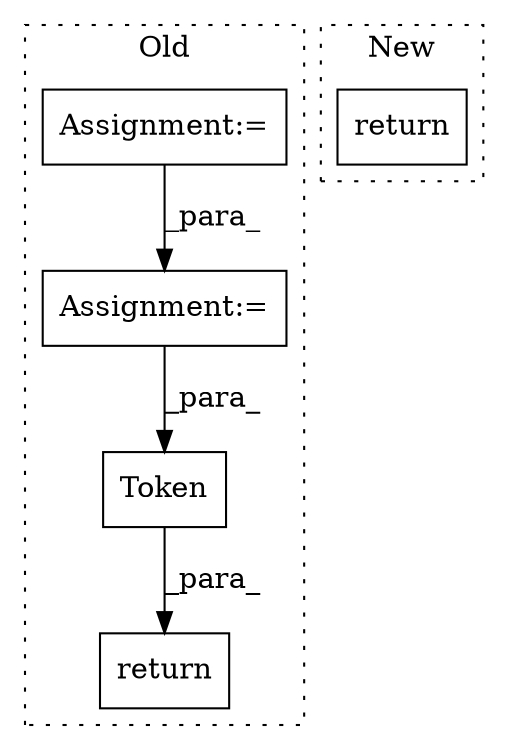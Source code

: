 digraph G {
subgraph cluster0 {
1 [label="Token" a="32" s="1197,1204" l="6,1" shape="box"];
3 [label="Assignment:=" a="7" s="1098" l="1" shape="box"];
4 [label="Assignment:=" a="7" s="1263" l="29" shape="box"];
5 [label="return" a="41" s="1179" l="18" shape="box"];
label = "Old";
style="dotted";
}
subgraph cluster1 {
2 [label="return" a="41" s="1923" l="7" shape="box"];
label = "New";
style="dotted";
}
1 -> 5 [label="_para_"];
3 -> 4 [label="_para_"];
4 -> 1 [label="_para_"];
}